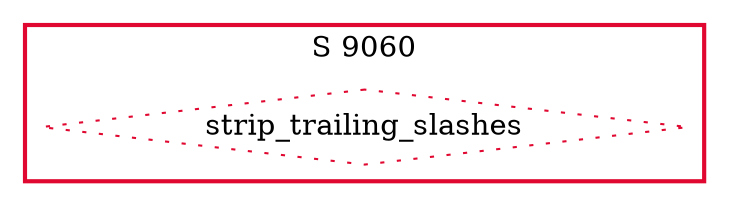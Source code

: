digraph G {
  ratio=0.500000;
  "UV strip_trailing_slashes (9060)" [shape=diamond,
                                      label="strip_trailing_slashes",
                                      color="#E00830", style=dotted];
  
  subgraph cluster_9060 { label="S 9060";
    color="#E00830";
    style=bold;
    "UV strip_trailing_slashes (9060)"; };
  
  
  }
